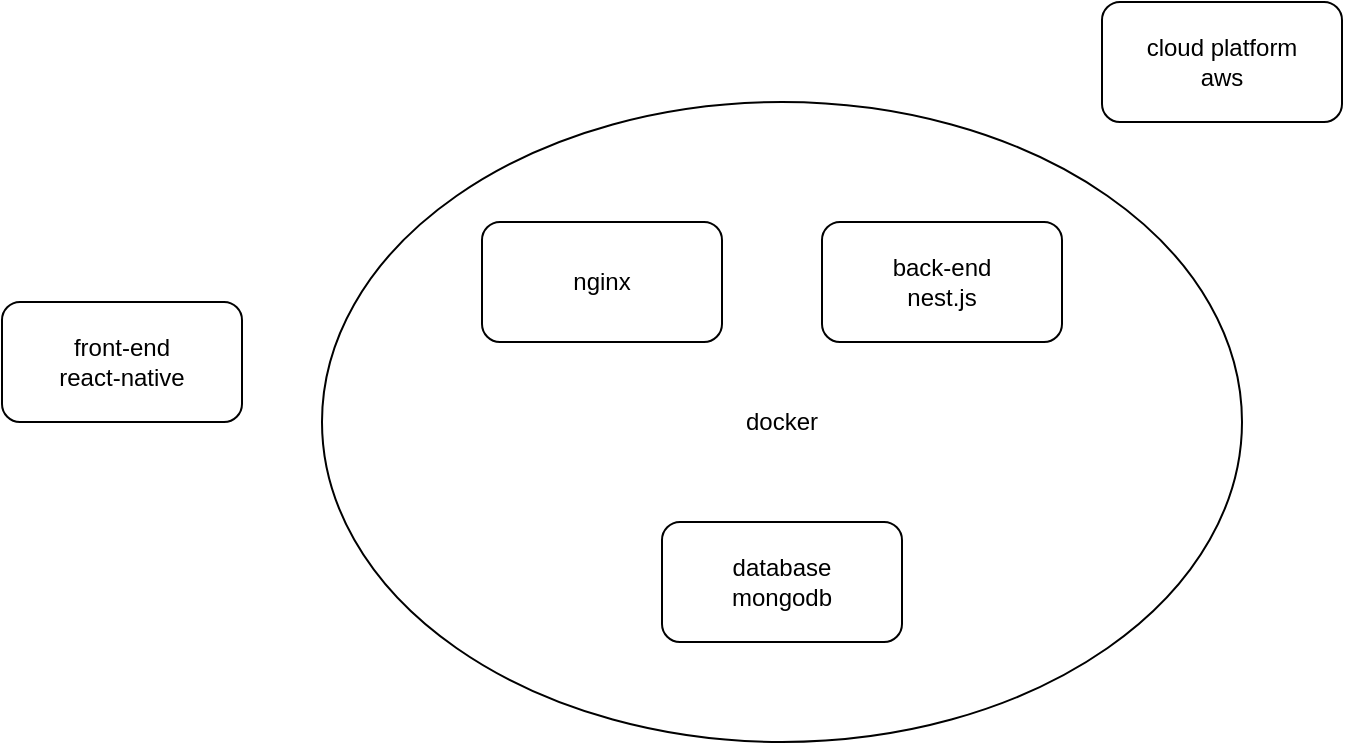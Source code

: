 <mxfile>
    <diagram id="plKBviCwv7sr6mub3oe-" name="Page-1">
        <mxGraphModel dx="788" dy="380" grid="1" gridSize="10" guides="1" tooltips="1" connect="1" arrows="1" fold="1" page="1" pageScale="1" pageWidth="827" pageHeight="1169" math="0" shadow="0">
            <root>
                <mxCell id="0"/>
                <mxCell id="1" parent="0"/>
                <mxCell id="12" value="docker" style="ellipse;whiteSpace=wrap;html=1;" vertex="1" parent="1">
                    <mxGeometry x="280" y="80" width="460" height="320" as="geometry"/>
                </mxCell>
                <mxCell id="5" value="front-end&lt;br&gt;react-native" style="rounded=1;whiteSpace=wrap;html=1;" vertex="1" parent="1">
                    <mxGeometry x="120" y="180" width="120" height="60" as="geometry"/>
                </mxCell>
                <mxCell id="7" value="nginx" style="rounded=1;whiteSpace=wrap;html=1;" vertex="1" parent="1">
                    <mxGeometry x="360" y="140" width="120" height="60" as="geometry"/>
                </mxCell>
                <mxCell id="8" value="back-end&lt;br&gt;nest.js" style="rounded=1;whiteSpace=wrap;html=1;" vertex="1" parent="1">
                    <mxGeometry x="530" y="140" width="120" height="60" as="geometry"/>
                </mxCell>
                <mxCell id="9" value="database&lt;br&gt;mongodb" style="rounded=1;whiteSpace=wrap;html=1;" vertex="1" parent="1">
                    <mxGeometry x="450" y="290" width="120" height="60" as="geometry"/>
                </mxCell>
                <mxCell id="10" value="cloud platform&lt;br&gt;aws" style="rounded=1;whiteSpace=wrap;html=1;" vertex="1" parent="1">
                    <mxGeometry x="670" y="30" width="120" height="60" as="geometry"/>
                </mxCell>
            </root>
        </mxGraphModel>
    </diagram>
</mxfile>